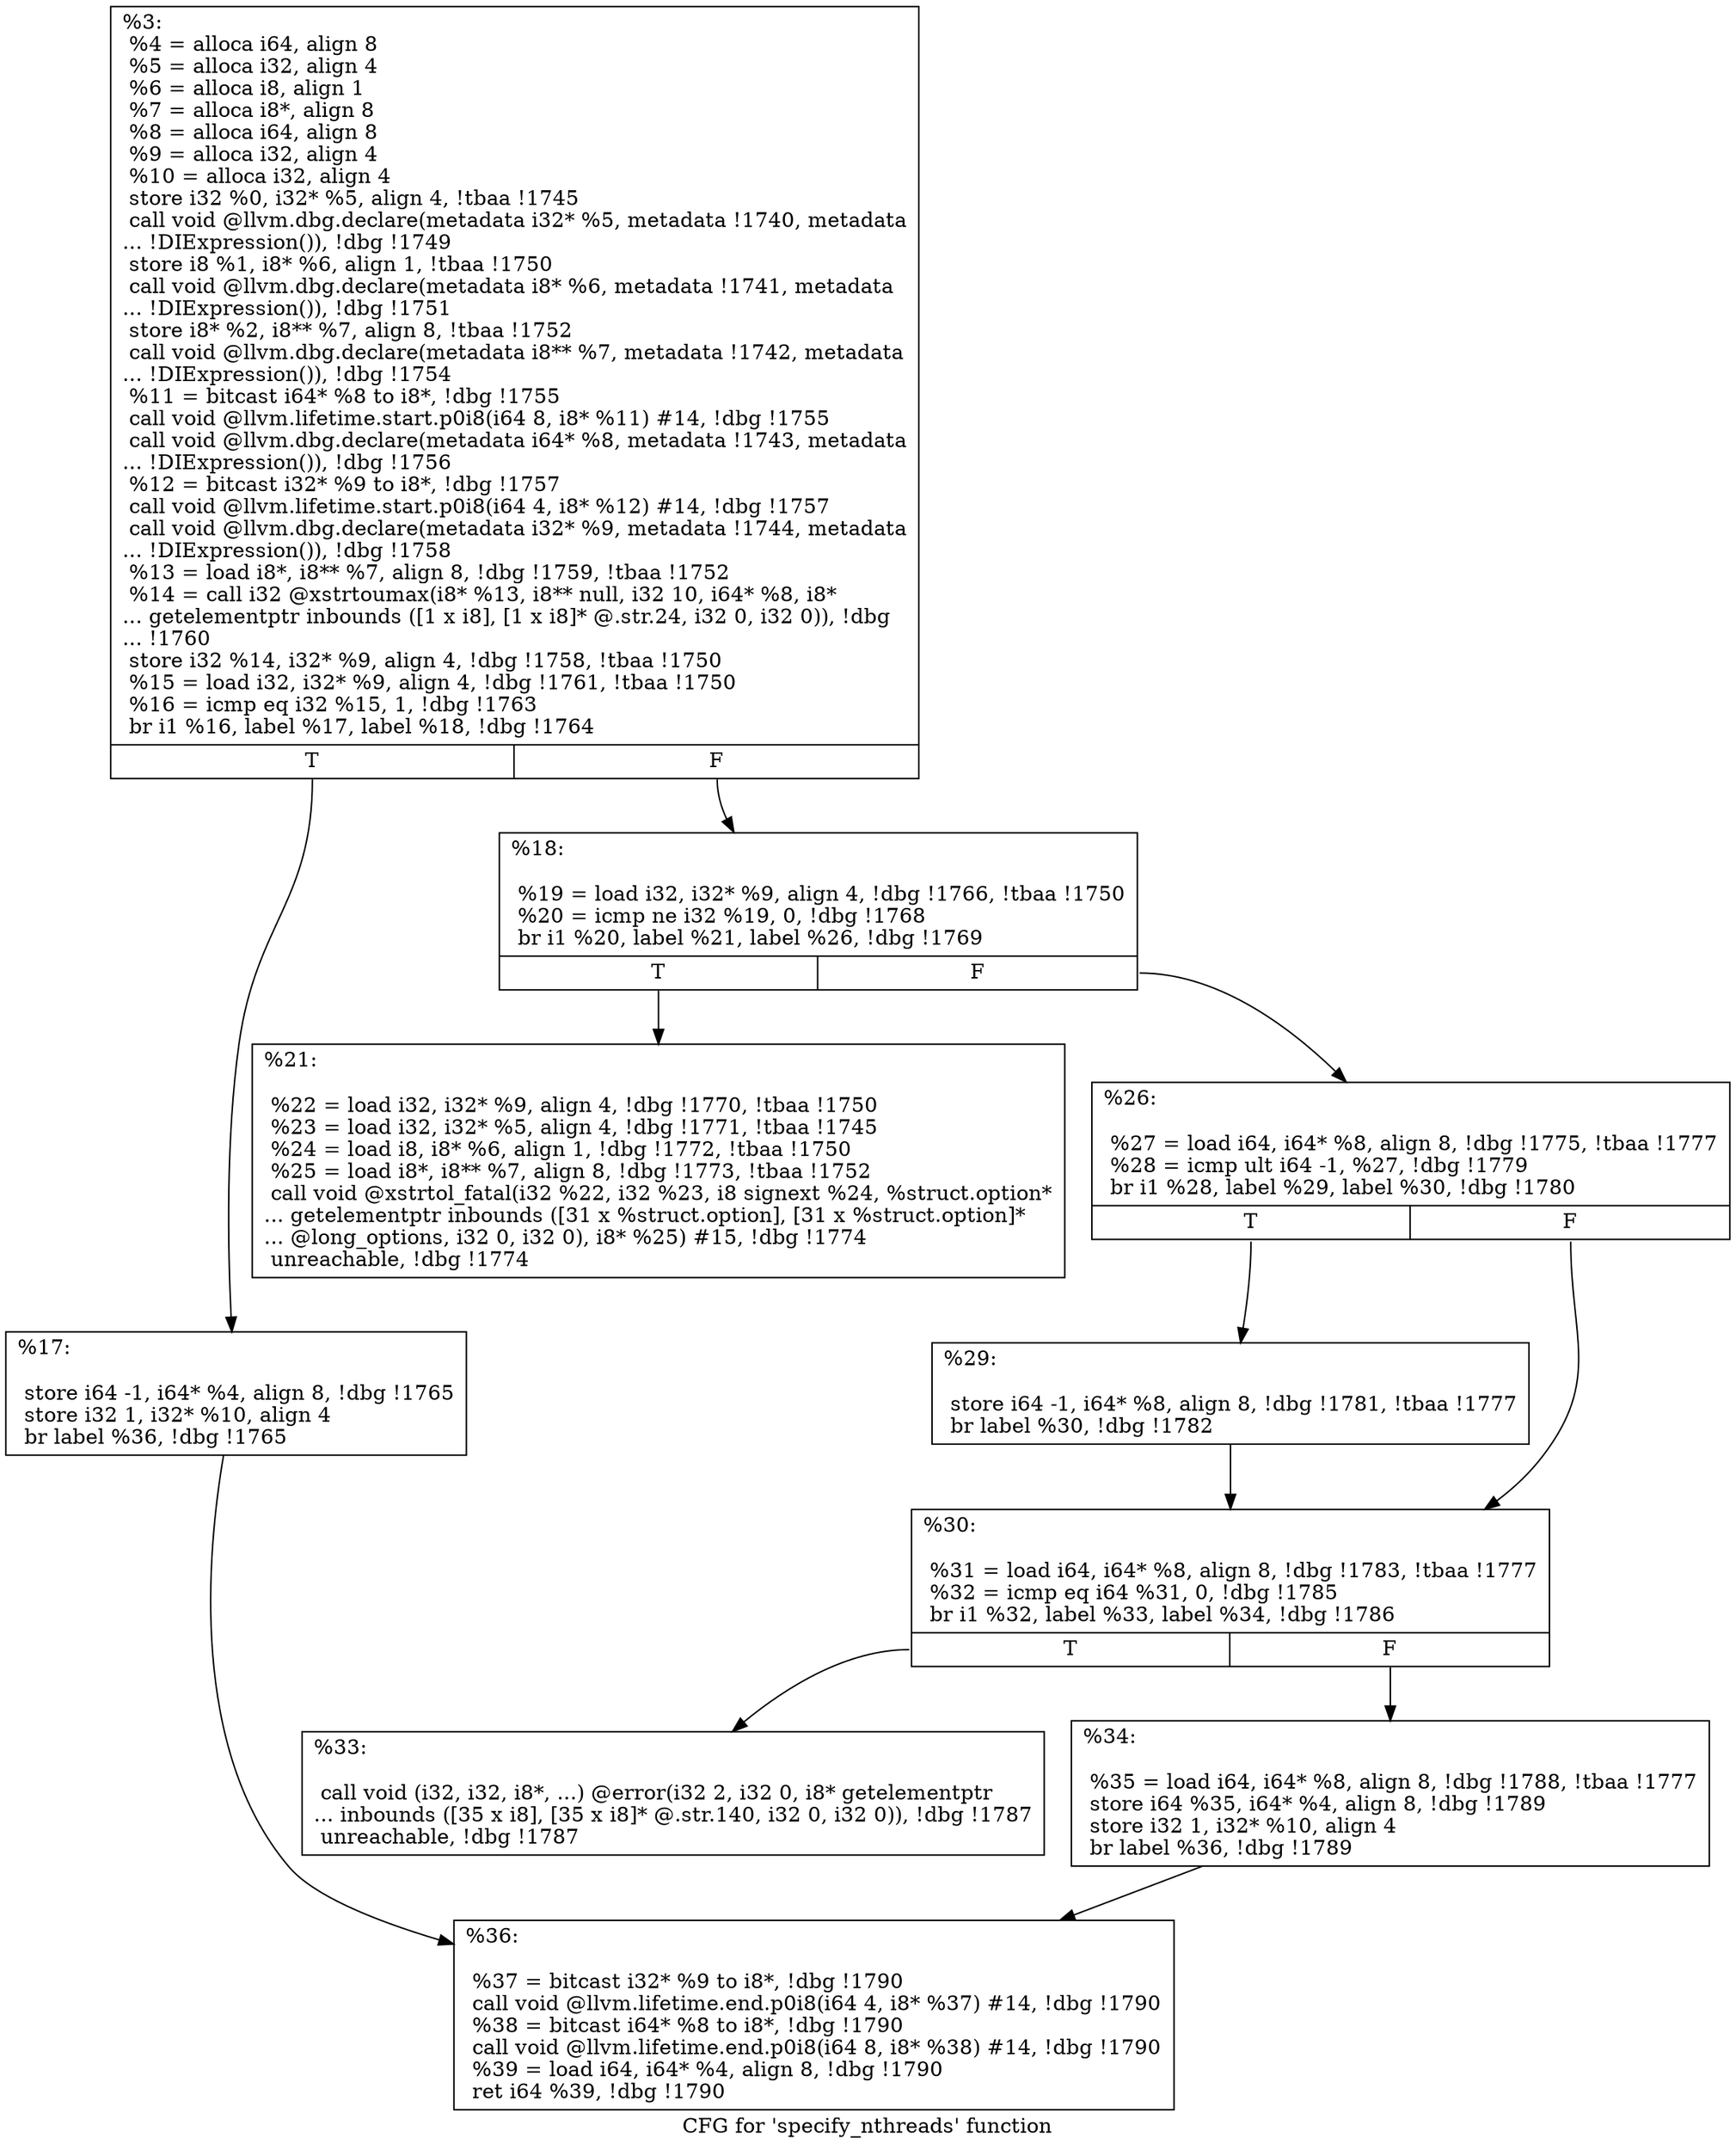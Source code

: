digraph "CFG for 'specify_nthreads' function" {
	label="CFG for 'specify_nthreads' function";

	Node0x1e7d9f0 [shape=record,label="{%3:\l  %4 = alloca i64, align 8\l  %5 = alloca i32, align 4\l  %6 = alloca i8, align 1\l  %7 = alloca i8*, align 8\l  %8 = alloca i64, align 8\l  %9 = alloca i32, align 4\l  %10 = alloca i32, align 4\l  store i32 %0, i32* %5, align 4, !tbaa !1745\l  call void @llvm.dbg.declare(metadata i32* %5, metadata !1740, metadata\l... !DIExpression()), !dbg !1749\l  store i8 %1, i8* %6, align 1, !tbaa !1750\l  call void @llvm.dbg.declare(metadata i8* %6, metadata !1741, metadata\l... !DIExpression()), !dbg !1751\l  store i8* %2, i8** %7, align 8, !tbaa !1752\l  call void @llvm.dbg.declare(metadata i8** %7, metadata !1742, metadata\l... !DIExpression()), !dbg !1754\l  %11 = bitcast i64* %8 to i8*, !dbg !1755\l  call void @llvm.lifetime.start.p0i8(i64 8, i8* %11) #14, !dbg !1755\l  call void @llvm.dbg.declare(metadata i64* %8, metadata !1743, metadata\l... !DIExpression()), !dbg !1756\l  %12 = bitcast i32* %9 to i8*, !dbg !1757\l  call void @llvm.lifetime.start.p0i8(i64 4, i8* %12) #14, !dbg !1757\l  call void @llvm.dbg.declare(metadata i32* %9, metadata !1744, metadata\l... !DIExpression()), !dbg !1758\l  %13 = load i8*, i8** %7, align 8, !dbg !1759, !tbaa !1752\l  %14 = call i32 @xstrtoumax(i8* %13, i8** null, i32 10, i64* %8, i8*\l... getelementptr inbounds ([1 x i8], [1 x i8]* @.str.24, i32 0, i32 0)), !dbg\l... !1760\l  store i32 %14, i32* %9, align 4, !dbg !1758, !tbaa !1750\l  %15 = load i32, i32* %9, align 4, !dbg !1761, !tbaa !1750\l  %16 = icmp eq i32 %15, 1, !dbg !1763\l  br i1 %16, label %17, label %18, !dbg !1764\l|{<s0>T|<s1>F}}"];
	Node0x1e7d9f0:s0 -> Node0x1e59b70;
	Node0x1e7d9f0:s1 -> Node0x1e59bc0;
	Node0x1e59b70 [shape=record,label="{%17:\l\l  store i64 -1, i64* %4, align 8, !dbg !1765\l  store i32 1, i32* %10, align 4\l  br label %36, !dbg !1765\l}"];
	Node0x1e59b70 -> Node0x1e59df0;
	Node0x1e59bc0 [shape=record,label="{%18:\l\l  %19 = load i32, i32* %9, align 4, !dbg !1766, !tbaa !1750\l  %20 = icmp ne i32 %19, 0, !dbg !1768\l  br i1 %20, label %21, label %26, !dbg !1769\l|{<s0>T|<s1>F}}"];
	Node0x1e59bc0:s0 -> Node0x1e59c10;
	Node0x1e59bc0:s1 -> Node0x1e59c60;
	Node0x1e59c10 [shape=record,label="{%21:\l\l  %22 = load i32, i32* %9, align 4, !dbg !1770, !tbaa !1750\l  %23 = load i32, i32* %5, align 4, !dbg !1771, !tbaa !1745\l  %24 = load i8, i8* %6, align 1, !dbg !1772, !tbaa !1750\l  %25 = load i8*, i8** %7, align 8, !dbg !1773, !tbaa !1752\l  call void @xstrtol_fatal(i32 %22, i32 %23, i8 signext %24, %struct.option*\l... getelementptr inbounds ([31 x %struct.option], [31 x %struct.option]*\l... @long_options, i32 0, i32 0), i8* %25) #15, !dbg !1774\l  unreachable, !dbg !1774\l}"];
	Node0x1e59c60 [shape=record,label="{%26:\l\l  %27 = load i64, i64* %8, align 8, !dbg !1775, !tbaa !1777\l  %28 = icmp ult i64 -1, %27, !dbg !1779\l  br i1 %28, label %29, label %30, !dbg !1780\l|{<s0>T|<s1>F}}"];
	Node0x1e59c60:s0 -> Node0x1e59cb0;
	Node0x1e59c60:s1 -> Node0x1e59d00;
	Node0x1e59cb0 [shape=record,label="{%29:\l\l  store i64 -1, i64* %8, align 8, !dbg !1781, !tbaa !1777\l  br label %30, !dbg !1782\l}"];
	Node0x1e59cb0 -> Node0x1e59d00;
	Node0x1e59d00 [shape=record,label="{%30:\l\l  %31 = load i64, i64* %8, align 8, !dbg !1783, !tbaa !1777\l  %32 = icmp eq i64 %31, 0, !dbg !1785\l  br i1 %32, label %33, label %34, !dbg !1786\l|{<s0>T|<s1>F}}"];
	Node0x1e59d00:s0 -> Node0x1e59d50;
	Node0x1e59d00:s1 -> Node0x1e59da0;
	Node0x1e59d50 [shape=record,label="{%33:\l\l  call void (i32, i32, i8*, ...) @error(i32 2, i32 0, i8* getelementptr\l... inbounds ([35 x i8], [35 x i8]* @.str.140, i32 0, i32 0)), !dbg !1787\l  unreachable, !dbg !1787\l}"];
	Node0x1e59da0 [shape=record,label="{%34:\l\l  %35 = load i64, i64* %8, align 8, !dbg !1788, !tbaa !1777\l  store i64 %35, i64* %4, align 8, !dbg !1789\l  store i32 1, i32* %10, align 4\l  br label %36, !dbg !1789\l}"];
	Node0x1e59da0 -> Node0x1e59df0;
	Node0x1e59df0 [shape=record,label="{%36:\l\l  %37 = bitcast i32* %9 to i8*, !dbg !1790\l  call void @llvm.lifetime.end.p0i8(i64 4, i8* %37) #14, !dbg !1790\l  %38 = bitcast i64* %8 to i8*, !dbg !1790\l  call void @llvm.lifetime.end.p0i8(i64 8, i8* %38) #14, !dbg !1790\l  %39 = load i64, i64* %4, align 8, !dbg !1790\l  ret i64 %39, !dbg !1790\l}"];
}
